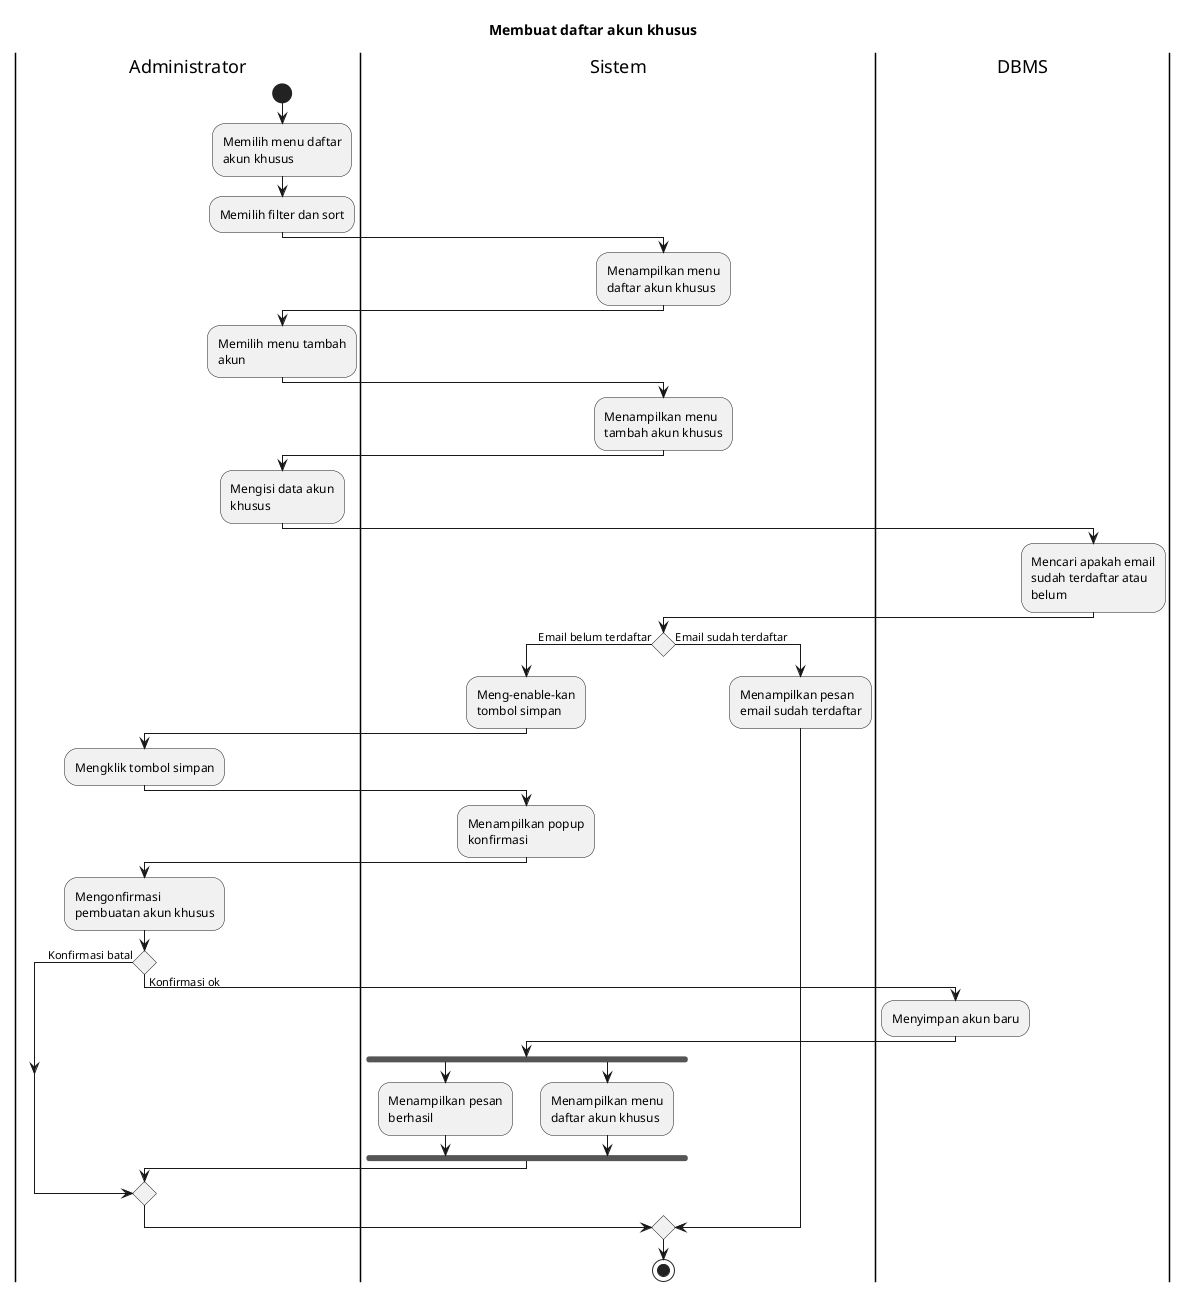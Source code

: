 @startuml UC-MGUSER-010 - Membuat daftar akun khusus
skinparam wrapWidth 140

title Membuat daftar akun khusus

|Administrator|
start
:Memilih menu daftar akun khusus;
:Memilih filter dan sort;

|Sistem|
:Menampilkan menu daftar akun khusus;

|Administrator|
:Memilih menu tambah akun;

|Sistem|
:Menampilkan menu tambah akun khusus;

|Administrator|
:Mengisi data akun khusus;

|DBMS|
:Mencari apakah email sudah terdaftar atau belum;

|Sistem|
if () then (Email belum terdaftar)
  |Sistem|
  :Meng-enable-kan tombol simpan;

  |Administrator|
  :Mengklik tombol simpan;
  
  |Sistem|
  :Menampilkan popup konfirmasi;

  |Administrator|
  :Mengonfirmasi pembuatan akun khusus;

  if () then (Konfirmasi batal)
  else (Konfirmasi ok)
    |DBMS|
    :Menyimpan akun baru;

    |Sistem|
    fork
      :Menampilkan pesan berhasil;
    fork again
      :Menampilkan menu daftar akun khusus;
    endfork
  endif
else (Email sudah terdaftar)
  :Menampilkan pesan email sudah terdaftar;
endif

stop

@enduml